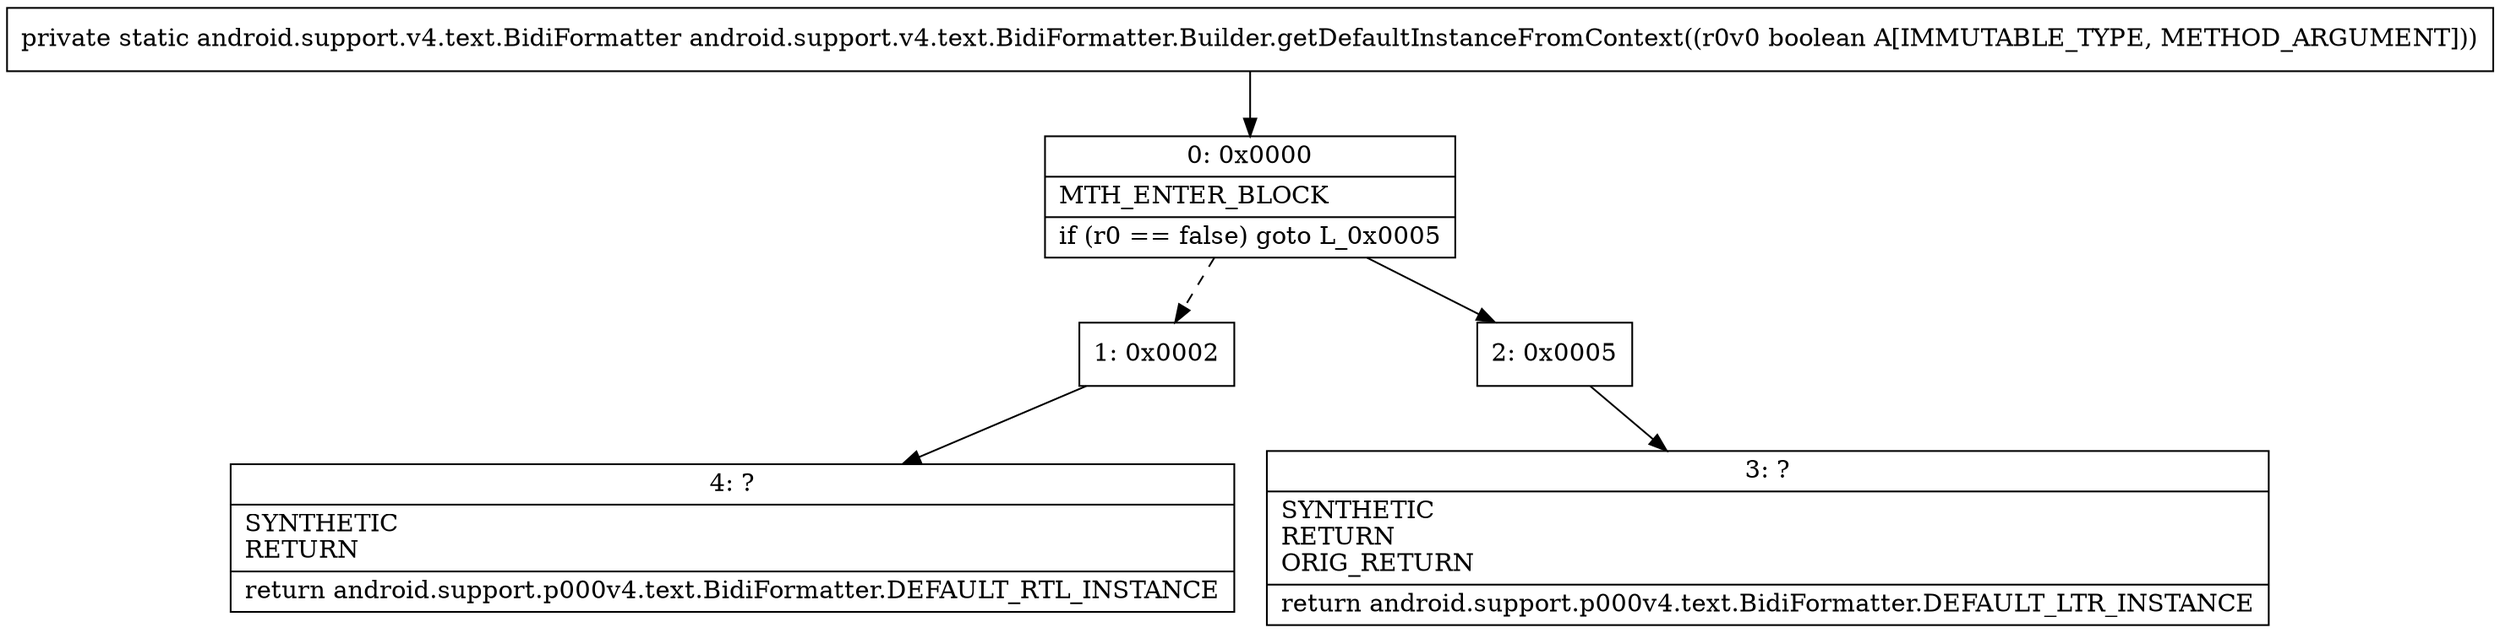 digraph "CFG forandroid.support.v4.text.BidiFormatter.Builder.getDefaultInstanceFromContext(Z)Landroid\/support\/v4\/text\/BidiFormatter;" {
Node_0 [shape=record,label="{0\:\ 0x0000|MTH_ENTER_BLOCK\l|if (r0 == false) goto L_0x0005\l}"];
Node_1 [shape=record,label="{1\:\ 0x0002}"];
Node_2 [shape=record,label="{2\:\ 0x0005}"];
Node_3 [shape=record,label="{3\:\ ?|SYNTHETIC\lRETURN\lORIG_RETURN\l|return android.support.p000v4.text.BidiFormatter.DEFAULT_LTR_INSTANCE\l}"];
Node_4 [shape=record,label="{4\:\ ?|SYNTHETIC\lRETURN\l|return android.support.p000v4.text.BidiFormatter.DEFAULT_RTL_INSTANCE\l}"];
MethodNode[shape=record,label="{private static android.support.v4.text.BidiFormatter android.support.v4.text.BidiFormatter.Builder.getDefaultInstanceFromContext((r0v0 boolean A[IMMUTABLE_TYPE, METHOD_ARGUMENT])) }"];
MethodNode -> Node_0;
Node_0 -> Node_1[style=dashed];
Node_0 -> Node_2;
Node_1 -> Node_4;
Node_2 -> Node_3;
}

